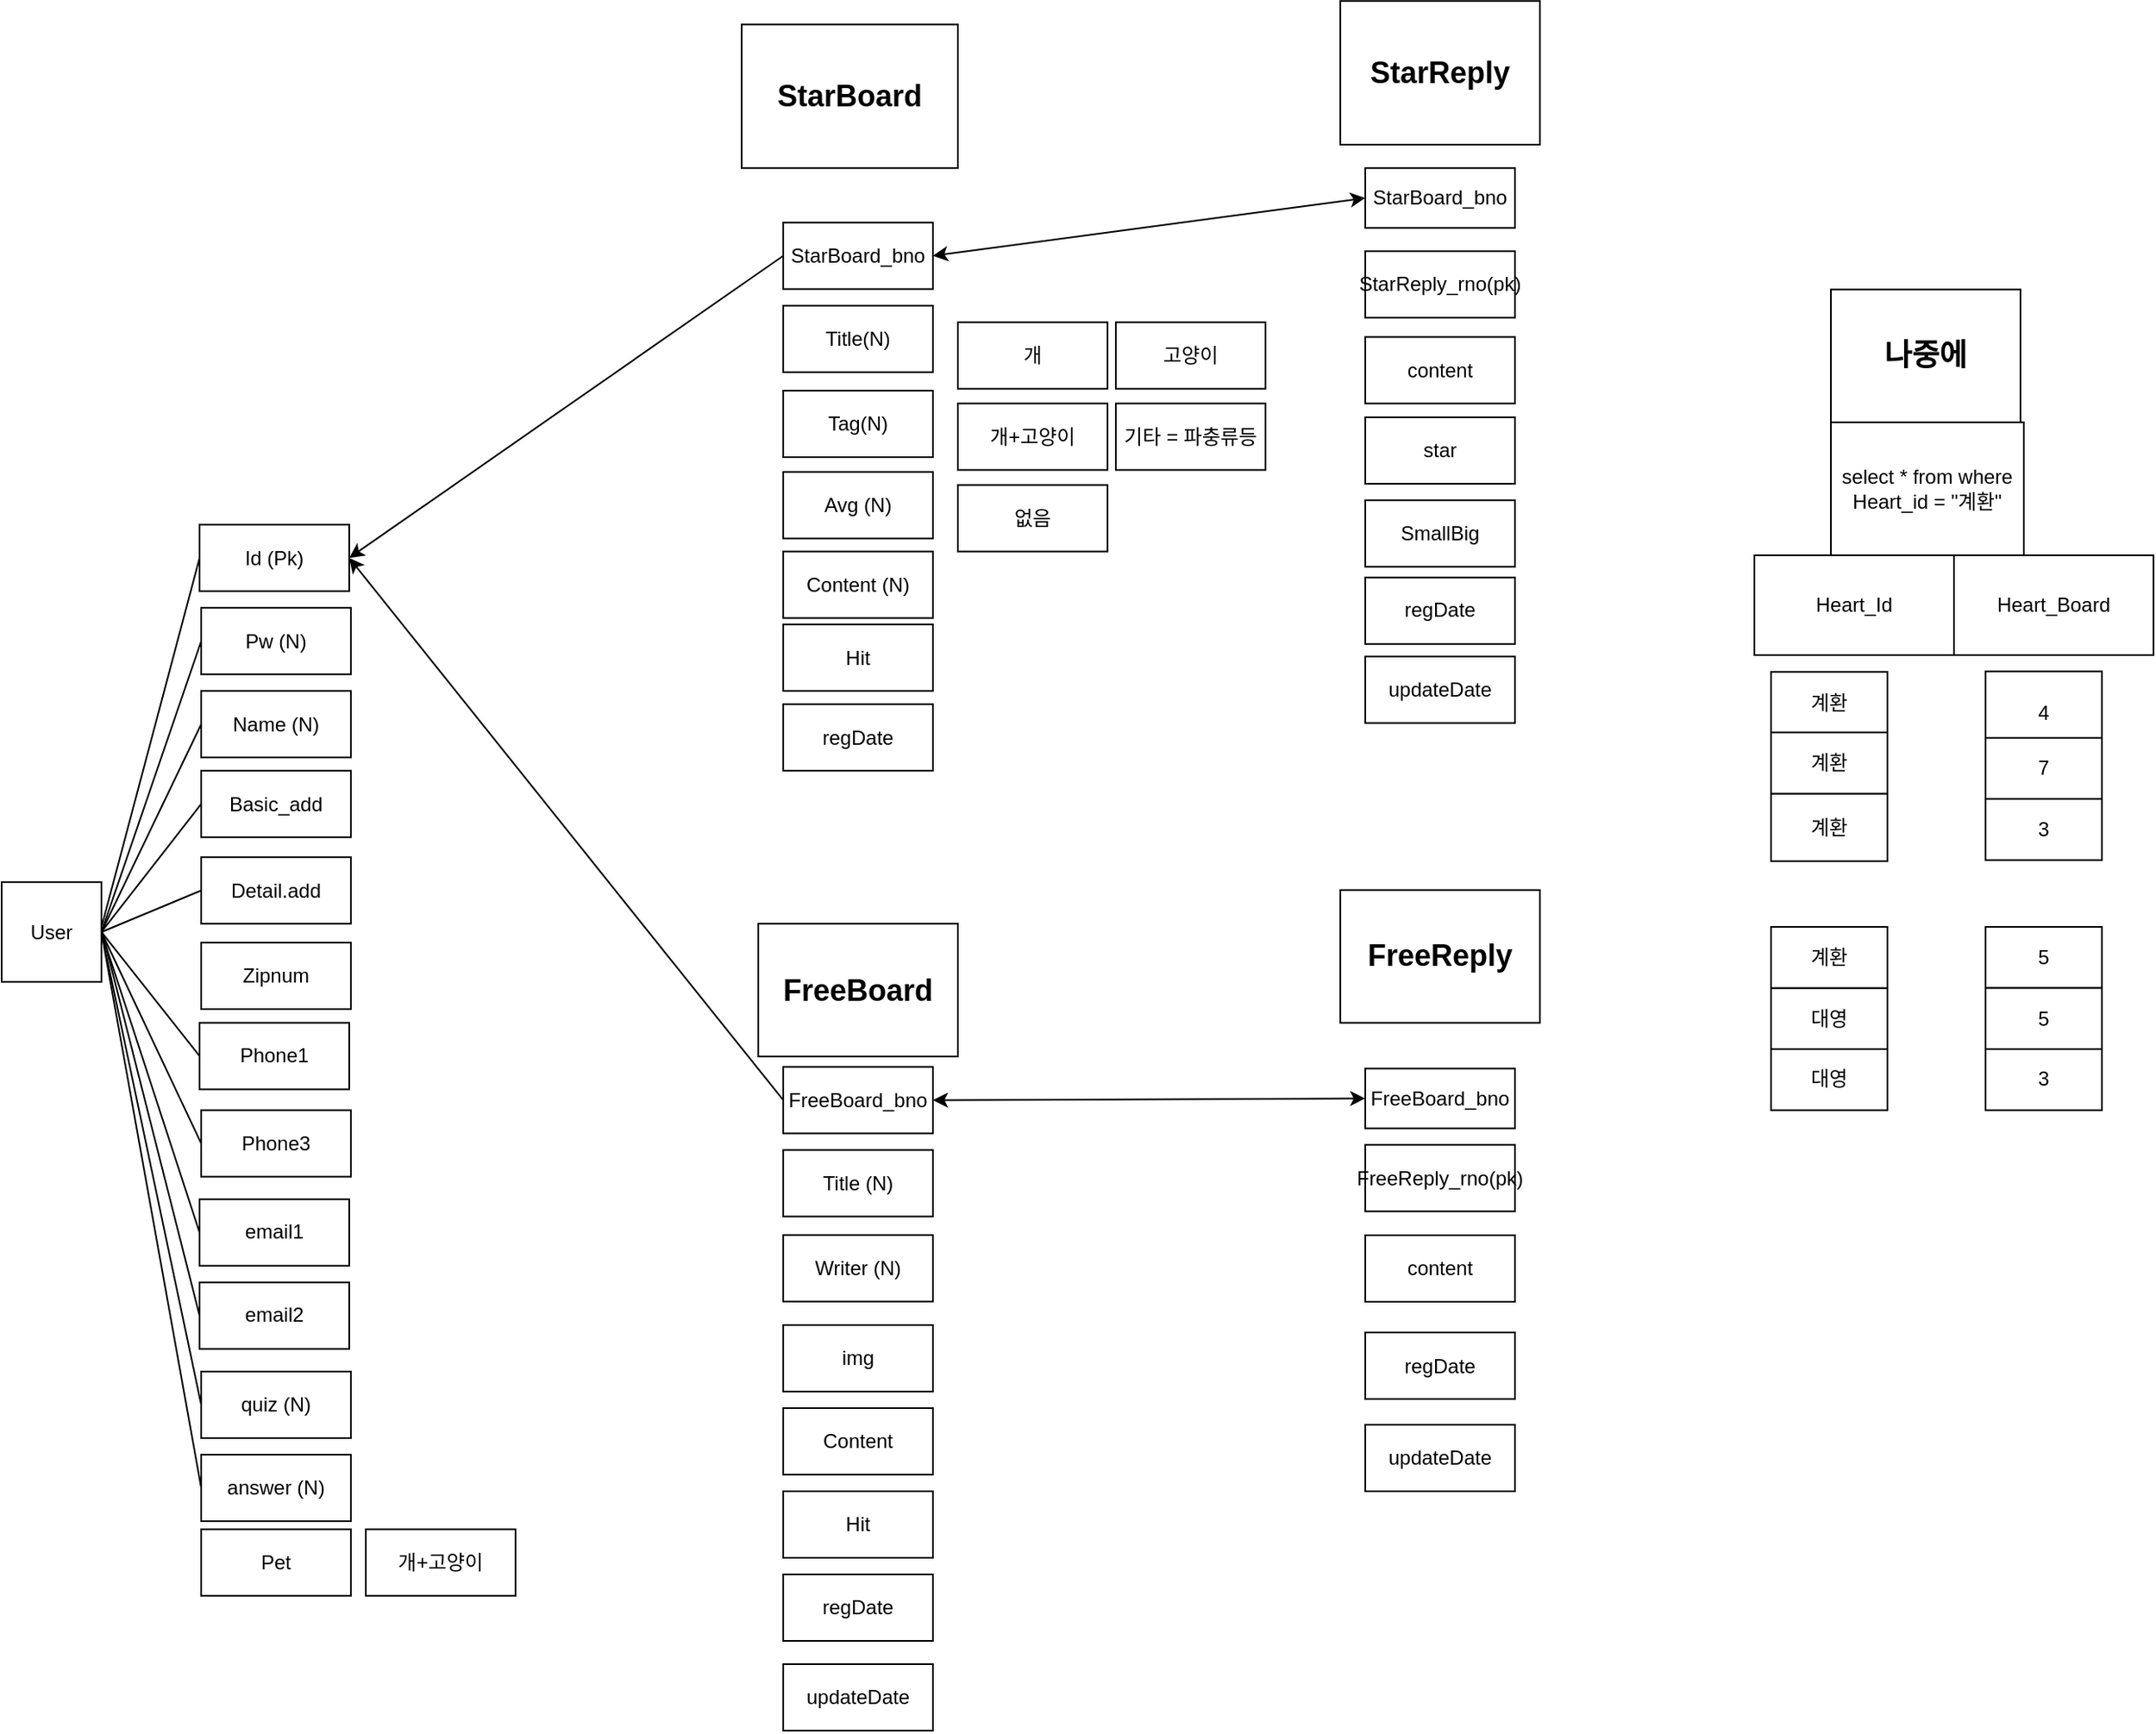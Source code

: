 <mxfile version="14.1.9" type="google"><diagram id="C5RBs43oDa-KdzZeNtuy" name="Page-1"><mxGraphModel dx="2360" dy="2436" grid="1" gridSize="10" guides="1" tooltips="1" connect="1" arrows="1" fold="1" page="1" pageScale="1" pageWidth="827" pageHeight="1169" math="0" shadow="0"><root><mxCell id="WIyWlLk6GJQsqaUBKTNV-0"/><mxCell id="WIyWlLk6GJQsqaUBKTNV-1" parent="WIyWlLk6GJQsqaUBKTNV-0"/><mxCell id="lFTG1YbmKtNrTmD-AAdP-4" value="User" style="whiteSpace=wrap;html=1;aspect=fixed;" parent="WIyWlLk6GJQsqaUBKTNV-1" vertex="1"><mxGeometry x="-760" y="-546.39" width="60" height="60" as="geometry"/></mxCell><mxCell id="lFTG1YbmKtNrTmD-AAdP-6" value="Basic_add" style="rounded=0;whiteSpace=wrap;html=1;" parent="WIyWlLk6GJQsqaUBKTNV-1" vertex="1"><mxGeometry x="-640" y="-613.39" width="90" height="40" as="geometry"/></mxCell><mxCell id="lFTG1YbmKtNrTmD-AAdP-7" value="Detail.add" style="rounded=0;whiteSpace=wrap;html=1;" parent="WIyWlLk6GJQsqaUBKTNV-1" vertex="1"><mxGeometry x="-640" y="-561.39" width="90" height="40" as="geometry"/></mxCell><mxCell id="lFTG1YbmKtNrTmD-AAdP-9" value="Phone1" style="rounded=0;whiteSpace=wrap;html=1;" parent="WIyWlLk6GJQsqaUBKTNV-1" vertex="1"><mxGeometry x="-641" y="-461.77" width="90" height="40" as="geometry"/></mxCell><mxCell id="lFTG1YbmKtNrTmD-AAdP-10" value="Phone3" style="rounded=0;whiteSpace=wrap;html=1;" parent="WIyWlLk6GJQsqaUBKTNV-1" vertex="1"><mxGeometry x="-640" y="-409.21" width="90" height="40" as="geometry"/></mxCell><mxCell id="lFTG1YbmKtNrTmD-AAdP-11" value="Name (N)" style="rounded=0;whiteSpace=wrap;html=1;" parent="WIyWlLk6GJQsqaUBKTNV-1" vertex="1"><mxGeometry x="-640" y="-661.39" width="90" height="40" as="geometry"/></mxCell><mxCell id="lFTG1YbmKtNrTmD-AAdP-12" value="Pw (N)" style="rounded=0;whiteSpace=wrap;html=1;" parent="WIyWlLk6GJQsqaUBKTNV-1" vertex="1"><mxGeometry x="-640" y="-711.39" width="90" height="40" as="geometry"/></mxCell><mxCell id="lFTG1YbmKtNrTmD-AAdP-13" value="Id (Pk)" style="rounded=0;whiteSpace=wrap;html=1;" parent="WIyWlLk6GJQsqaUBKTNV-1" vertex="1"><mxGeometry x="-641" y="-761.39" width="90" height="40" as="geometry"/></mxCell><mxCell id="lFTG1YbmKtNrTmD-AAdP-15" value="email1" style="rounded=0;whiteSpace=wrap;html=1;" parent="WIyWlLk6GJQsqaUBKTNV-1" vertex="1"><mxGeometry x="-641" y="-355.65" width="90" height="40" as="geometry"/></mxCell><mxCell id="lFTG1YbmKtNrTmD-AAdP-16" value="email2" style="rounded=0;whiteSpace=wrap;html=1;" parent="WIyWlLk6GJQsqaUBKTNV-1" vertex="1"><mxGeometry x="-641" y="-305.65" width="90" height="40" as="geometry"/></mxCell><mxCell id="lFTG1YbmKtNrTmD-AAdP-26" value="" style="endArrow=classic;html=1;entryX=1;entryY=0.5;entryDx=0;entryDy=0;exitX=0;exitY=0.5;exitDx=0;exitDy=0;" parent="WIyWlLk6GJQsqaUBKTNV-1" source="lFTG1YbmKtNrTmD-AAdP-30" target="lFTG1YbmKtNrTmD-AAdP-13" edge="1"><mxGeometry width="50" height="50" relative="1" as="geometry"><mxPoint x="-396" y="-725.25" as="sourcePoint"/><mxPoint x="170" y="-585.25" as="targetPoint"/></mxGeometry></mxCell><mxCell id="lFTG1YbmKtNrTmD-AAdP-27" value="Tag(N)" style="rounded=0;whiteSpace=wrap;html=1;" parent="WIyWlLk6GJQsqaUBKTNV-1" vertex="1"><mxGeometry x="-290" y="-842" width="90" height="40" as="geometry"/></mxCell><mxCell id="lFTG1YbmKtNrTmD-AAdP-28" value="Title(N)" style="rounded=0;whiteSpace=wrap;html=1;" parent="WIyWlLk6GJQsqaUBKTNV-1" vertex="1"><mxGeometry x="-290" y="-893.14" width="90" height="40" as="geometry"/></mxCell><mxCell id="lFTG1YbmKtNrTmD-AAdP-30" value="StarBoard_bno" style="rounded=0;whiteSpace=wrap;html=1;" parent="WIyWlLk6GJQsqaUBKTNV-1" vertex="1"><mxGeometry x="-290" y="-943.14" width="90" height="40" as="geometry"/></mxCell><mxCell id="lFTG1YbmKtNrTmD-AAdP-34" value="" style="endArrow=none;html=1;entryX=0;entryY=0.5;entryDx=0;entryDy=0;" parent="WIyWlLk6GJQsqaUBKTNV-1" target="lFTG1YbmKtNrTmD-AAdP-13" edge="1"><mxGeometry width="50" height="50" relative="1" as="geometry"><mxPoint x="-700" y="-519.25" as="sourcePoint"/><mxPoint x="-650" y="-569.25" as="targetPoint"/></mxGeometry></mxCell><mxCell id="lFTG1YbmKtNrTmD-AAdP-35" value="" style="endArrow=none;html=1;entryX=0;entryY=0.5;entryDx=0;entryDy=0;exitX=1;exitY=0.5;exitDx=0;exitDy=0;" parent="WIyWlLk6GJQsqaUBKTNV-1" source="lFTG1YbmKtNrTmD-AAdP-4" target="lFTG1YbmKtNrTmD-AAdP-12" edge="1"><mxGeometry width="50" height="50" relative="1" as="geometry"><mxPoint x="-690.0" y="-509.25" as="sourcePoint"/><mxPoint x="-600.0" y="-716.39" as="targetPoint"/></mxGeometry></mxCell><mxCell id="lFTG1YbmKtNrTmD-AAdP-36" value="" style="endArrow=none;html=1;entryX=0;entryY=0.5;entryDx=0;entryDy=0;exitX=1;exitY=0.5;exitDx=0;exitDy=0;" parent="WIyWlLk6GJQsqaUBKTNV-1" source="lFTG1YbmKtNrTmD-AAdP-4" target="lFTG1YbmKtNrTmD-AAdP-11" edge="1"><mxGeometry width="50" height="50" relative="1" as="geometry"><mxPoint x="-680.0" y="-499.25" as="sourcePoint"/><mxPoint x="-590.0" y="-706.39" as="targetPoint"/></mxGeometry></mxCell><mxCell id="lFTG1YbmKtNrTmD-AAdP-37" value="" style="endArrow=none;html=1;entryX=0;entryY=0.5;entryDx=0;entryDy=0;" parent="WIyWlLk6GJQsqaUBKTNV-1" target="lFTG1YbmKtNrTmD-AAdP-6" edge="1"><mxGeometry width="50" height="50" relative="1" as="geometry"><mxPoint x="-700" y="-516.39" as="sourcePoint"/><mxPoint x="-600.0" y="-616.39" as="targetPoint"/></mxGeometry></mxCell><mxCell id="lFTG1YbmKtNrTmD-AAdP-38" value="" style="endArrow=none;html=1;entryX=0;entryY=0.5;entryDx=0;entryDy=0;" parent="WIyWlLk6GJQsqaUBKTNV-1" target="lFTG1YbmKtNrTmD-AAdP-7" edge="1"><mxGeometry width="50" height="50" relative="1" as="geometry"><mxPoint x="-700" y="-516.39" as="sourcePoint"/><mxPoint x="-600.0" y="-568.39" as="targetPoint"/></mxGeometry></mxCell><mxCell id="lFTG1YbmKtNrTmD-AAdP-39" value="" style="endArrow=none;html=1;entryX=0;entryY=0.5;entryDx=0;entryDy=0;exitX=1;exitY=0.5;exitDx=0;exitDy=0;" parent="WIyWlLk6GJQsqaUBKTNV-1" source="lFTG1YbmKtNrTmD-AAdP-4" target="lFTG1YbmKtNrTmD-AAdP-9" edge="1"><mxGeometry width="50" height="50" relative="1" as="geometry"><mxPoint x="-680.0" y="-496.39" as="sourcePoint"/><mxPoint x="-590.0" y="-558.39" as="targetPoint"/></mxGeometry></mxCell><mxCell id="lFTG1YbmKtNrTmD-AAdP-41" value="" style="endArrow=none;html=1;entryX=0;entryY=0.5;entryDx=0;entryDy=0;" parent="WIyWlLk6GJQsqaUBKTNV-1" target="lFTG1YbmKtNrTmD-AAdP-10" edge="1"><mxGeometry width="50" height="50" relative="1" as="geometry"><mxPoint x="-700" y="-516.39" as="sourcePoint"/><mxPoint x="-570.0" y="-538.39" as="targetPoint"/></mxGeometry></mxCell><mxCell id="lFTG1YbmKtNrTmD-AAdP-42" value="" style="endArrow=none;html=1;entryX=0;entryY=0.5;entryDx=0;entryDy=0;" parent="WIyWlLk6GJQsqaUBKTNV-1" target="lFTG1YbmKtNrTmD-AAdP-15" edge="1"><mxGeometry width="50" height="50" relative="1" as="geometry"><mxPoint x="-700" y="-516.39" as="sourcePoint"/><mxPoint x="-560.0" y="-528.39" as="targetPoint"/></mxGeometry></mxCell><mxCell id="lFTG1YbmKtNrTmD-AAdP-43" value="" style="endArrow=none;html=1;entryX=0;entryY=0.5;entryDx=0;entryDy=0;" parent="WIyWlLk6GJQsqaUBKTNV-1" target="lFTG1YbmKtNrTmD-AAdP-16" edge="1"><mxGeometry width="50" height="50" relative="1" as="geometry"><mxPoint x="-700" y="-518.39" as="sourcePoint"/><mxPoint x="-550.0" y="-518.39" as="targetPoint"/></mxGeometry></mxCell><mxCell id="lFTG1YbmKtNrTmD-AAdP-46" value="Avg (N)" style="rounded=0;whiteSpace=wrap;html=1;" parent="WIyWlLk6GJQsqaUBKTNV-1" vertex="1"><mxGeometry x="-290" y="-793.14" width="90" height="40" as="geometry"/></mxCell><mxCell id="lFTG1YbmKtNrTmD-AAdP-88" value="star" style="rounded=0;whiteSpace=wrap;html=1;" parent="WIyWlLk6GJQsqaUBKTNV-1" vertex="1"><mxGeometry x="60" y="-826" width="90" height="40" as="geometry"/></mxCell><mxCell id="lFTG1YbmKtNrTmD-AAdP-89" value="SmallBig" style="rounded=0;whiteSpace=wrap;html=1;" parent="WIyWlLk6GJQsqaUBKTNV-1" vertex="1"><mxGeometry x="60" y="-776.13" width="90" height="40" as="geometry"/></mxCell><mxCell id="lFTG1YbmKtNrTmD-AAdP-91" value="Writer (N)" style="rounded=0;whiteSpace=wrap;html=1;" parent="WIyWlLk6GJQsqaUBKTNV-1" vertex="1"><mxGeometry x="-290" y="-334.13" width="90" height="40" as="geometry"/></mxCell><mxCell id="lFTG1YbmKtNrTmD-AAdP-92" value="Title (N)" style="rounded=0;whiteSpace=wrap;html=1;" parent="WIyWlLk6GJQsqaUBKTNV-1" vertex="1"><mxGeometry x="-290" y="-385.27" width="90" height="40" as="geometry"/></mxCell><mxCell id="lFTG1YbmKtNrTmD-AAdP-93" value="Content" style="rounded=0;whiteSpace=wrap;html=1;" parent="WIyWlLk6GJQsqaUBKTNV-1" vertex="1"><mxGeometry x="-290" y="-230" width="90" height="40" as="geometry"/></mxCell><mxCell id="lFTG1YbmKtNrTmD-AAdP-94" value="FreeBoard_bno" style="rounded=0;whiteSpace=wrap;html=1;" parent="WIyWlLk6GJQsqaUBKTNV-1" vertex="1"><mxGeometry x="-290" y="-435.27" width="90" height="40" as="geometry"/></mxCell><mxCell id="lFTG1YbmKtNrTmD-AAdP-96" value="" style="endArrow=classic;html=1;entryX=1;entryY=0.5;entryDx=0;entryDy=0;exitX=0;exitY=0.5;exitDx=0;exitDy=0;" parent="WIyWlLk6GJQsqaUBKTNV-1" source="lFTG1YbmKtNrTmD-AAdP-94" target="lFTG1YbmKtNrTmD-AAdP-13" edge="1"><mxGeometry width="50" height="50" relative="1" as="geometry"><mxPoint x="-300" y="-406.39" as="sourcePoint"/><mxPoint x="170" y="-585.25" as="targetPoint"/></mxGeometry></mxCell><mxCell id="lFTG1YbmKtNrTmD-AAdP-97" value="regDate" style="rounded=0;whiteSpace=wrap;html=1;" parent="WIyWlLk6GJQsqaUBKTNV-1" vertex="1"><mxGeometry x="-290" y="-653.39" width="90" height="40" as="geometry"/></mxCell><mxCell id="lFTG1YbmKtNrTmD-AAdP-98" value="regDate" style="rounded=0;whiteSpace=wrap;html=1;" parent="WIyWlLk6GJQsqaUBKTNV-1" vertex="1"><mxGeometry x="-290" y="-130" width="90" height="40" as="geometry"/></mxCell><mxCell id="lFTG1YbmKtNrTmD-AAdP-100" value="updateDate" style="rounded=0;whiteSpace=wrap;html=1;" parent="WIyWlLk6GJQsqaUBKTNV-1" vertex="1"><mxGeometry x="-290" y="-76.0" width="90" height="40" as="geometry"/></mxCell><mxCell id="lFTG1YbmKtNrTmD-AAdP-102" value="&lt;b&gt;&lt;font style=&quot;font-size: 18px&quot;&gt;FreeBoard&lt;/font&gt;&lt;/b&gt;" style="rounded=0;whiteSpace=wrap;html=1;" parent="WIyWlLk6GJQsqaUBKTNV-1" vertex="1"><mxGeometry x="-305" y="-521.39" width="120" height="79.87" as="geometry"/></mxCell><mxCell id="lFTG1YbmKtNrTmD-AAdP-103" value="FreeBoard_bno" style="rounded=0;whiteSpace=wrap;html=1;" parent="WIyWlLk6GJQsqaUBKTNV-1" vertex="1"><mxGeometry x="60" y="-434.27" width="90" height="36" as="geometry"/></mxCell><mxCell id="lFTG1YbmKtNrTmD-AAdP-104" value="FreeReply_rno(pk)" style="rounded=0;whiteSpace=wrap;html=1;" parent="WIyWlLk6GJQsqaUBKTNV-1" vertex="1"><mxGeometry x="60" y="-388.36" width="90" height="40" as="geometry"/></mxCell><mxCell id="lFTG1YbmKtNrTmD-AAdP-105" value="content" style="rounded=0;whiteSpace=wrap;html=1;" parent="WIyWlLk6GJQsqaUBKTNV-1" vertex="1"><mxGeometry x="60" y="-334" width="90" height="40" as="geometry"/></mxCell><mxCell id="lFTG1YbmKtNrTmD-AAdP-106" value="regDate" style="rounded=0;whiteSpace=wrap;html=1;" parent="WIyWlLk6GJQsqaUBKTNV-1" vertex="1"><mxGeometry x="60" y="-275.5" width="90" height="40" as="geometry"/></mxCell><mxCell id="lFTG1YbmKtNrTmD-AAdP-109" value="updateDate" style="rounded=0;whiteSpace=wrap;html=1;" parent="WIyWlLk6GJQsqaUBKTNV-1" vertex="1"><mxGeometry x="60" y="-220.0" width="90" height="40" as="geometry"/></mxCell><mxCell id="lFTG1YbmKtNrTmD-AAdP-111" value="" style="endArrow=classic;startArrow=classic;html=1;exitX=1;exitY=0.5;exitDx=0;exitDy=0;entryX=0;entryY=0.5;entryDx=0;entryDy=0;" parent="WIyWlLk6GJQsqaUBKTNV-1" source="lFTG1YbmKtNrTmD-AAdP-94" target="lFTG1YbmKtNrTmD-AAdP-103" edge="1"><mxGeometry width="50" height="50" relative="1" as="geometry"><mxPoint x="-185" y="-809.39" as="sourcePoint"/><mxPoint x="40" y="-426.39" as="targetPoint"/></mxGeometry></mxCell><mxCell id="lFTG1YbmKtNrTmD-AAdP-112" value="img" style="rounded=0;whiteSpace=wrap;html=1;" parent="WIyWlLk6GJQsqaUBKTNV-1" vertex="1"><mxGeometry x="-290" y="-280" width="90" height="40" as="geometry"/></mxCell><mxCell id="lFTG1YbmKtNrTmD-AAdP-124" value="quiz (N)" style="rounded=0;whiteSpace=wrap;html=1;" parent="WIyWlLk6GJQsqaUBKTNV-1" vertex="1"><mxGeometry x="-640" y="-252.01" width="90" height="40" as="geometry"/></mxCell><mxCell id="lFTG1YbmKtNrTmD-AAdP-125" value="answer (N)" style="rounded=0;whiteSpace=wrap;html=1;" parent="WIyWlLk6GJQsqaUBKTNV-1" vertex="1"><mxGeometry x="-640" y="-202.01" width="90" height="40" as="geometry"/></mxCell><mxCell id="lFTG1YbmKtNrTmD-AAdP-127" value="" style="endArrow=none;html=1;entryX=0;entryY=0.5;entryDx=0;entryDy=0;exitX=1;exitY=0.5;exitDx=0;exitDy=0;" parent="WIyWlLk6GJQsqaUBKTNV-1" source="lFTG1YbmKtNrTmD-AAdP-4" target="lFTG1YbmKtNrTmD-AAdP-124" edge="1"><mxGeometry width="50" height="50" relative="1" as="geometry"><mxPoint x="-680" y="-496.39" as="sourcePoint"/><mxPoint x="-620" y="-221.39" as="targetPoint"/></mxGeometry></mxCell><mxCell id="lFTG1YbmKtNrTmD-AAdP-128" value="" style="endArrow=none;html=1;entryX=0;entryY=0.5;entryDx=0;entryDy=0;" parent="WIyWlLk6GJQsqaUBKTNV-1" target="lFTG1YbmKtNrTmD-AAdP-125" edge="1"><mxGeometry width="50" height="50" relative="1" as="geometry"><mxPoint x="-700" y="-516.39" as="sourcePoint"/><mxPoint x="-660" y="-136.39" as="targetPoint"/></mxGeometry></mxCell><mxCell id="lFTG1YbmKtNrTmD-AAdP-130" value="select * from where Heart_id = &quot;계환&quot;" style="rounded=0;whiteSpace=wrap;html=1;" parent="WIyWlLk6GJQsqaUBKTNV-1" vertex="1"><mxGeometry x="340" y="-822.98" width="116" height="80" as="geometry"/></mxCell><mxCell id="lFTG1YbmKtNrTmD-AAdP-131" value="Heart_Id" style="whiteSpace=wrap;html=1;" parent="WIyWlLk6GJQsqaUBKTNV-1" vertex="1"><mxGeometry x="294" y="-742.98" width="120" height="60" as="geometry"/></mxCell><mxCell id="lFTG1YbmKtNrTmD-AAdP-132" value="Heart_Board" style="whiteSpace=wrap;html=1;" parent="WIyWlLk6GJQsqaUBKTNV-1" vertex="1"><mxGeometry x="414" y="-742.98" width="120" height="60" as="geometry"/></mxCell><mxCell id="lFTG1YbmKtNrTmD-AAdP-143" value="Content (N)" style="rounded=0;whiteSpace=wrap;html=1;" parent="WIyWlLk6GJQsqaUBKTNV-1" vertex="1"><mxGeometry x="-290" y="-745.25" width="90" height="40" as="geometry"/></mxCell><mxCell id="lFTG1YbmKtNrTmD-AAdP-147" value="StarBoard_bno" style="rounded=0;whiteSpace=wrap;html=1;" parent="WIyWlLk6GJQsqaUBKTNV-1" vertex="1"><mxGeometry x="60" y="-975.89" width="90" height="36" as="geometry"/></mxCell><mxCell id="lFTG1YbmKtNrTmD-AAdP-148" value="StarReply_rno(pk)" style="rounded=0;whiteSpace=wrap;html=1;" parent="WIyWlLk6GJQsqaUBKTNV-1" vertex="1"><mxGeometry x="60" y="-925.89" width="90" height="40" as="geometry"/></mxCell><mxCell id="lFTG1YbmKtNrTmD-AAdP-149" value="content" style="rounded=0;whiteSpace=wrap;html=1;" parent="WIyWlLk6GJQsqaUBKTNV-1" vertex="1"><mxGeometry x="60" y="-874.3" width="90" height="40" as="geometry"/></mxCell><mxCell id="lFTG1YbmKtNrTmD-AAdP-150" value="regDate" style="rounded=0;whiteSpace=wrap;html=1;" parent="WIyWlLk6GJQsqaUBKTNV-1" vertex="1"><mxGeometry x="60" y="-729.63" width="90" height="40" as="geometry"/></mxCell><mxCell id="lFTG1YbmKtNrTmD-AAdP-151" value="updateDate" style="rounded=0;whiteSpace=wrap;html=1;" parent="WIyWlLk6GJQsqaUBKTNV-1" vertex="1"><mxGeometry x="60" y="-682.13" width="90" height="40" as="geometry"/></mxCell><mxCell id="lFTG1YbmKtNrTmD-AAdP-192" value="" style="endArrow=classic;startArrow=classic;html=1;exitX=1;exitY=0.5;exitDx=0;exitDy=0;entryX=0;entryY=0.5;entryDx=0;entryDy=0;" parent="WIyWlLk6GJQsqaUBKTNV-1" source="lFTG1YbmKtNrTmD-AAdP-30" target="lFTG1YbmKtNrTmD-AAdP-147" edge="1"><mxGeometry width="50" height="50" relative="1" as="geometry"><mxPoint x="-40" y="-526.39" as="sourcePoint"/><mxPoint x="10" y="-576.39" as="targetPoint"/></mxGeometry></mxCell><mxCell id="lFTG1YbmKtNrTmD-AAdP-197" value="&lt;b&gt;&lt;font style=&quot;font-size: 18px&quot;&gt;StarReply&lt;/font&gt;&lt;/b&gt;" style="rounded=0;whiteSpace=wrap;html=1;" parent="WIyWlLk6GJQsqaUBKTNV-1" vertex="1"><mxGeometry x="45" y="-1076.39" width="120" height="86.39" as="geometry"/></mxCell><mxCell id="lFTG1YbmKtNrTmD-AAdP-199" value="4" style="whiteSpace=wrap;html=1;" parent="WIyWlLk6GJQsqaUBKTNV-1" vertex="1"><mxGeometry x="433" y="-673.16" width="70" height="50" as="geometry"/></mxCell><mxCell id="lFTG1YbmKtNrTmD-AAdP-200" value="7" style="whiteSpace=wrap;html=1;" parent="WIyWlLk6GJQsqaUBKTNV-1" vertex="1"><mxGeometry x="433" y="-633.16" width="70" height="36.75" as="geometry"/></mxCell><mxCell id="lFTG1YbmKtNrTmD-AAdP-201" value="3" style="whiteSpace=wrap;html=1;" parent="WIyWlLk6GJQsqaUBKTNV-1" vertex="1"><mxGeometry x="433" y="-596.41" width="70" height="36.75" as="geometry"/></mxCell><mxCell id="lFTG1YbmKtNrTmD-AAdP-203" value="5" style="whiteSpace=wrap;html=1;" parent="WIyWlLk6GJQsqaUBKTNV-1" vertex="1"><mxGeometry x="433" y="-519.46" width="70" height="36.75" as="geometry"/></mxCell><mxCell id="lFTG1YbmKtNrTmD-AAdP-213" value="대영" style="whiteSpace=wrap;html=1;" parent="WIyWlLk6GJQsqaUBKTNV-1" vertex="1"><mxGeometry x="304" y="-482.71" width="70" height="36.75" as="geometry"/></mxCell><mxCell id="lFTG1YbmKtNrTmD-AAdP-215" value="5" style="whiteSpace=wrap;html=1;" parent="WIyWlLk6GJQsqaUBKTNV-1" vertex="1"><mxGeometry x="433" y="-482.71" width="70" height="36.75" as="geometry"/></mxCell><mxCell id="lFTG1YbmKtNrTmD-AAdP-217" value="3" style="whiteSpace=wrap;html=1;" parent="WIyWlLk6GJQsqaUBKTNV-1" vertex="1"><mxGeometry x="433" y="-445.96" width="70" height="36.75" as="geometry"/></mxCell><mxCell id="lFTG1YbmKtNrTmD-AAdP-220" value="대영" style="whiteSpace=wrap;html=1;" parent="WIyWlLk6GJQsqaUBKTNV-1" vertex="1"><mxGeometry x="304" y="-445.96" width="70" height="36.75" as="geometry"/></mxCell><mxCell id="lFTG1YbmKtNrTmD-AAdP-221" value="계환" style="whiteSpace=wrap;html=1;" parent="WIyWlLk6GJQsqaUBKTNV-1" vertex="1"><mxGeometry x="304" y="-672.85" width="70" height="36.75" as="geometry"/></mxCell><mxCell id="lFTG1YbmKtNrTmD-AAdP-222" value="계환" style="whiteSpace=wrap;html=1;" parent="WIyWlLk6GJQsqaUBKTNV-1" vertex="1"><mxGeometry x="304" y="-599.55" width="70" height="40.51" as="geometry"/></mxCell><mxCell id="lFTG1YbmKtNrTmD-AAdP-223" value="계환" style="whiteSpace=wrap;html=1;" parent="WIyWlLk6GJQsqaUBKTNV-1" vertex="1"><mxGeometry x="304" y="-636.41" width="70" height="36.75" as="geometry"/></mxCell><mxCell id="lFTG1YbmKtNrTmD-AAdP-224" value="계환" style="whiteSpace=wrap;html=1;" parent="WIyWlLk6GJQsqaUBKTNV-1" vertex="1"><mxGeometry x="304" y="-519.46" width="70" height="36.75" as="geometry"/></mxCell><mxCell id="lFTG1YbmKtNrTmD-AAdP-227" value="&lt;span style=&quot;font-size: 18px&quot;&gt;&lt;b&gt;StarBoard&lt;br&gt;&lt;/b&gt;&lt;/span&gt;" style="rounded=0;whiteSpace=wrap;html=1;" parent="WIyWlLk6GJQsqaUBKTNV-1" vertex="1"><mxGeometry x="-315" y="-1062.28" width="130" height="86.39" as="geometry"/></mxCell><mxCell id="lFTG1YbmKtNrTmD-AAdP-230" value="&lt;span style=&quot;font-size: 18px&quot;&gt;&lt;b&gt;나중에&lt;br&gt;&lt;/b&gt;&lt;/span&gt;" style="rounded=0;whiteSpace=wrap;html=1;" parent="WIyWlLk6GJQsqaUBKTNV-1" vertex="1"><mxGeometry x="340" y="-902.85" width="114" height="79.87" as="geometry"/></mxCell><mxCell id="yGLvP6gl6nsx9QJi-vUI-3" value="Pet" style="rounded=0;whiteSpace=wrap;html=1;" vertex="1" parent="WIyWlLk6GJQsqaUBKTNV-1"><mxGeometry x="-640" y="-157.15" width="90" height="40" as="geometry"/></mxCell><mxCell id="yGLvP6gl6nsx9QJi-vUI-4" value="&lt;b&gt;&lt;font style=&quot;font-size: 18px&quot;&gt;FreeReply&lt;/font&gt;&lt;/b&gt;" style="rounded=0;whiteSpace=wrap;html=1;" vertex="1" parent="WIyWlLk6GJQsqaUBKTNV-1"><mxGeometry x="45" y="-541.64" width="120" height="79.87" as="geometry"/></mxCell><mxCell id="yGLvP6gl6nsx9QJi-vUI-5" value="개" style="rounded=0;whiteSpace=wrap;html=1;" vertex="1" parent="WIyWlLk6GJQsqaUBKTNV-1"><mxGeometry x="-185" y="-883.16" width="90" height="40" as="geometry"/></mxCell><mxCell id="yGLvP6gl6nsx9QJi-vUI-6" value="고양이" style="rounded=0;whiteSpace=wrap;html=1;" vertex="1" parent="WIyWlLk6GJQsqaUBKTNV-1"><mxGeometry x="-90" y="-883.16" width="90" height="40" as="geometry"/></mxCell><mxCell id="yGLvP6gl6nsx9QJi-vUI-7" value="개+고양이" style="rounded=0;whiteSpace=wrap;html=1;" vertex="1" parent="WIyWlLk6GJQsqaUBKTNV-1"><mxGeometry x="-185" y="-834.3" width="90" height="40" as="geometry"/></mxCell><mxCell id="yGLvP6gl6nsx9QJi-vUI-8" value="기타 = 파충류등" style="rounded=0;whiteSpace=wrap;html=1;" vertex="1" parent="WIyWlLk6GJQsqaUBKTNV-1"><mxGeometry x="-90" y="-834.3" width="90" height="40" as="geometry"/></mxCell><mxCell id="yGLvP6gl6nsx9QJi-vUI-9" value="개+고양이" style="rounded=0;whiteSpace=wrap;html=1;" vertex="1" parent="WIyWlLk6GJQsqaUBKTNV-1"><mxGeometry x="-541" y="-157.15" width="90" height="40" as="geometry"/></mxCell><mxCell id="yGLvP6gl6nsx9QJi-vUI-10" value="Zipnum" style="rounded=0;whiteSpace=wrap;html=1;" vertex="1" parent="WIyWlLk6GJQsqaUBKTNV-1"><mxGeometry x="-640" y="-510" width="90" height="40" as="geometry"/></mxCell><mxCell id="yGLvP6gl6nsx9QJi-vUI-12" value="없음" style="rounded=0;whiteSpace=wrap;html=1;" vertex="1" parent="WIyWlLk6GJQsqaUBKTNV-1"><mxGeometry x="-185" y="-785.25" width="90" height="40" as="geometry"/></mxCell><mxCell id="yGLvP6gl6nsx9QJi-vUI-15" value="Hit" style="rounded=0;whiteSpace=wrap;html=1;" vertex="1" parent="WIyWlLk6GJQsqaUBKTNV-1"><mxGeometry x="-290" y="-701.39" width="90" height="40" as="geometry"/></mxCell><mxCell id="yGLvP6gl6nsx9QJi-vUI-16" value="Hit" style="rounded=0;whiteSpace=wrap;html=1;" vertex="1" parent="WIyWlLk6GJQsqaUBKTNV-1"><mxGeometry x="-290" y="-180" width="90" height="40" as="geometry"/></mxCell></root></mxGraphModel></diagram></mxfile>